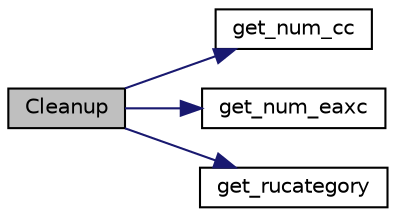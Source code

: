 digraph "Cleanup"
{
 // LATEX_PDF_SIZE
  edge [fontname="Helvetica",fontsize="10",labelfontname="Helvetica",labelfontsize="10"];
  node [fontname="Helvetica",fontsize="10",shape=record];
  rankdir="LR";
  Node1 [label="Cleanup",height=0.2,width=0.4,color="black", fillcolor="grey75", style="filled", fontcolor="black",tooltip=" "];
  Node1 -> Node2 [color="midnightblue",fontsize="10",style="solid",fontname="Helvetica"];
  Node2 [label="get_num_cc",height=0.2,width=0.4,color="black", fillcolor="white", style="filled",URL="$classxran_lib_wraper.html#aeeef9211b4ee7d22934db64125b538dd",tooltip=" "];
  Node1 -> Node3 [color="midnightblue",fontsize="10",style="solid",fontname="Helvetica"];
  Node3 [label="get_num_eaxc",height=0.2,width=0.4,color="black", fillcolor="white", style="filled",URL="$classxran_lib_wraper.html#aef8068804ca7393d92edd9ed22d90070",tooltip=" "];
  Node1 -> Node4 [color="midnightblue",fontsize="10",style="solid",fontname="Helvetica"];
  Node4 [label="get_rucategory",height=0.2,width=0.4,color="black", fillcolor="white", style="filled",URL="$classxran_lib_wraper.html#a25afbf449e11f9e290e0fdbef77702c2",tooltip=" "];
}
